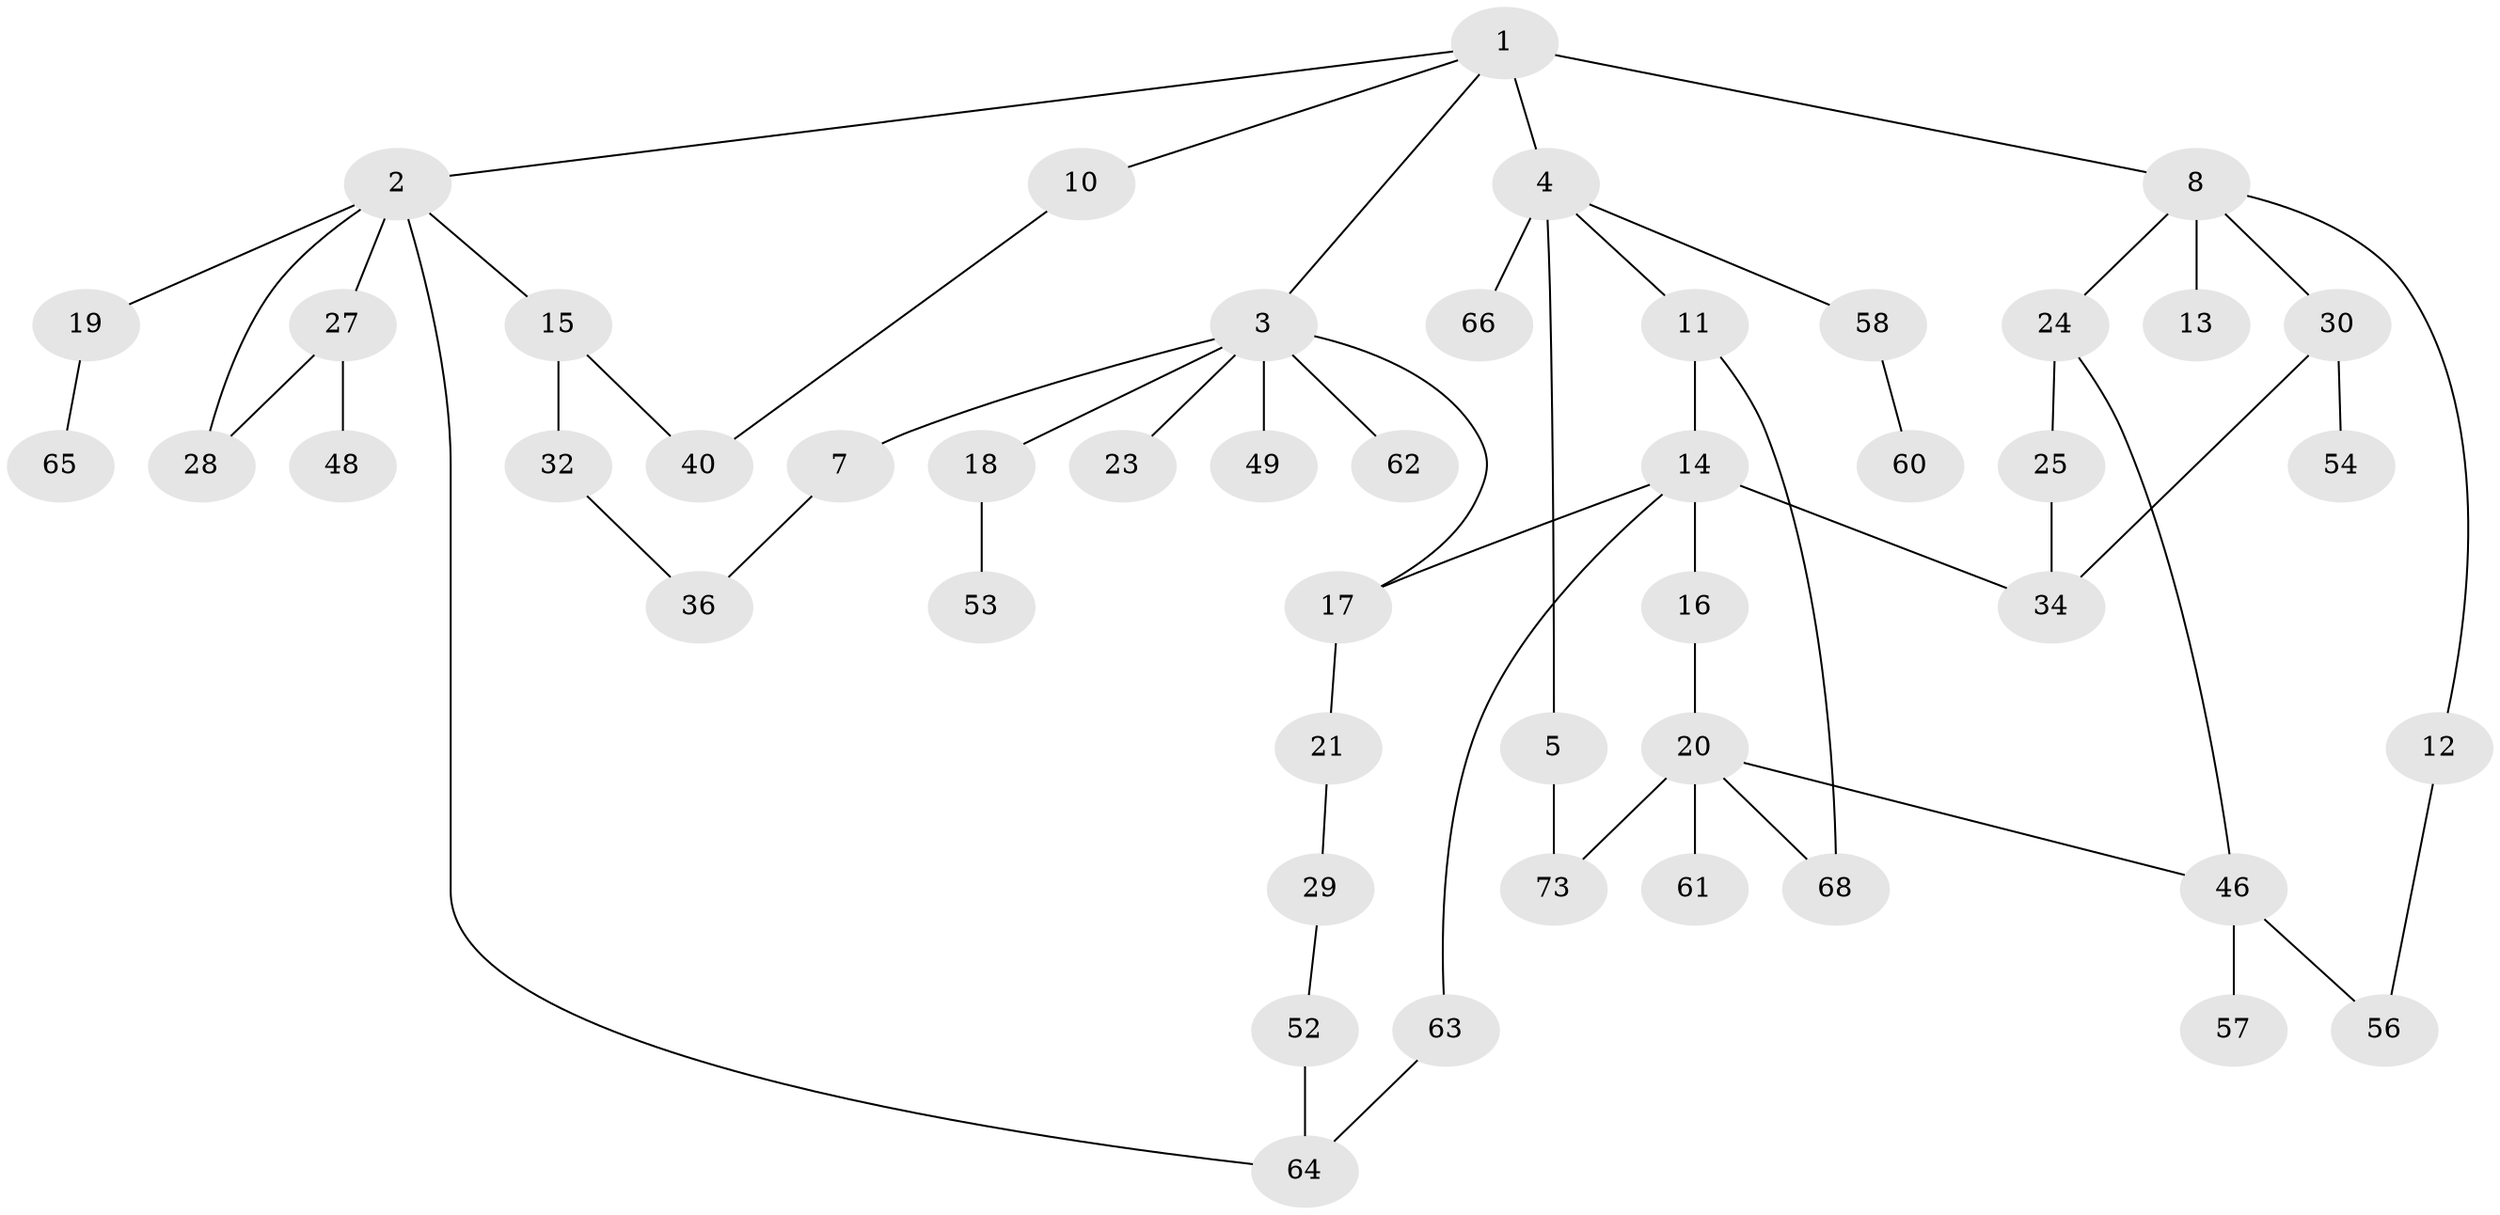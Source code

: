 // Generated by graph-tools (version 1.1) at 2025/23/03/03/25 07:23:34]
// undirected, 48 vertices, 59 edges
graph export_dot {
graph [start="1"]
  node [color=gray90,style=filled];
  1 [super="+22"];
  2 [super="+26"];
  3 [super="+6"];
  4 [super="+50"];
  5 [super="+70"];
  7 [super="+59"];
  8 [super="+9"];
  10 [super="+74"];
  11 [super="+41"];
  12 [super="+47"];
  13;
  14 [super="+33"];
  15 [super="+44"];
  16;
  17;
  18;
  19 [super="+35"];
  20 [super="+38"];
  21 [super="+43"];
  23;
  24 [super="+39"];
  25;
  27 [super="+45"];
  28 [super="+67"];
  29;
  30 [super="+31"];
  32 [super="+37"];
  34 [super="+42"];
  36 [super="+75"];
  40;
  46 [super="+51"];
  48;
  49;
  52 [super="+72"];
  53 [super="+55"];
  54;
  56 [super="+69"];
  57;
  58 [super="+71"];
  60;
  61;
  62;
  63;
  64 [super="+76"];
  65;
  66;
  68;
  73;
  1 -- 2;
  1 -- 3;
  1 -- 4 [weight=2];
  1 -- 8;
  1 -- 10;
  2 -- 15;
  2 -- 19;
  2 -- 64;
  2 -- 27;
  2 -- 28;
  3 -- 49;
  3 -- 17;
  3 -- 18;
  3 -- 23;
  3 -- 7;
  3 -- 62;
  4 -- 5;
  4 -- 11;
  4 -- 58;
  4 -- 66;
  5 -- 73;
  7 -- 36;
  8 -- 12;
  8 -- 13;
  8 -- 24;
  8 -- 30;
  10 -- 40;
  11 -- 14;
  11 -- 68;
  12 -- 56;
  14 -- 16;
  14 -- 17;
  14 -- 63;
  14 -- 34;
  15 -- 32;
  15 -- 40;
  16 -- 20;
  17 -- 21;
  18 -- 53;
  19 -- 65;
  20 -- 46;
  20 -- 61;
  20 -- 73;
  20 -- 68;
  21 -- 29;
  24 -- 25;
  24 -- 46;
  25 -- 34;
  27 -- 28;
  27 -- 48;
  29 -- 52;
  30 -- 54;
  30 -- 34;
  32 -- 36;
  46 -- 57;
  46 -- 56;
  52 -- 64;
  58 -- 60;
  63 -- 64;
}
